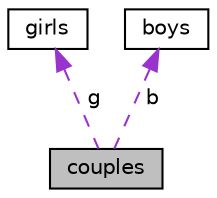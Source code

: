 digraph "couples"
{
  edge [fontname="Helvetica",fontsize="10",labelfontname="Helvetica",labelfontsize="10"];
  node [fontname="Helvetica",fontsize="10",shape=record];
  Node1 [label="couples",height=0.2,width=0.4,color="black", fillcolor="grey75", style="filled", fontcolor="black"];
  Node2 -> Node1 [dir="back",color="darkorchid3",fontsize="10",style="dashed",label=" g" ,fontname="Helvetica"];
  Node2 [label="girls",height=0.2,width=0.4,color="black", fillcolor="white", style="filled",URL="$classgirls.html",tooltip="GIRL CLASS Contains the attributes of all the GIRLS. "];
  Node3 -> Node1 [dir="back",color="darkorchid3",fontsize="10",style="dashed",label=" b" ,fontname="Helvetica"];
  Node3 [label="boys",height=0.2,width=0.4,color="black", fillcolor="white", style="filled",URL="$classboys.html",tooltip="BOY CLASS Contains the attributes of all the BOYS. "];
}
